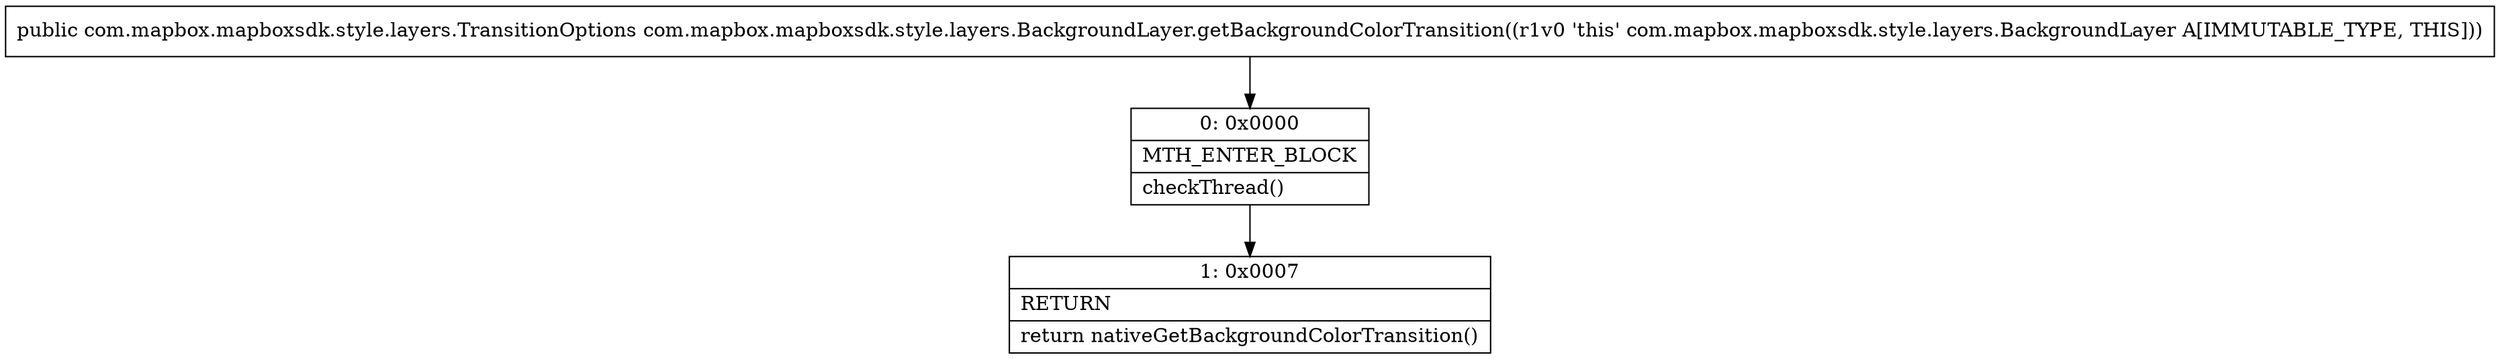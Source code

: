 digraph "CFG forcom.mapbox.mapboxsdk.style.layers.BackgroundLayer.getBackgroundColorTransition()Lcom\/mapbox\/mapboxsdk\/style\/layers\/TransitionOptions;" {
Node_0 [shape=record,label="{0\:\ 0x0000|MTH_ENTER_BLOCK\l|checkThread()\l}"];
Node_1 [shape=record,label="{1\:\ 0x0007|RETURN\l|return nativeGetBackgroundColorTransition()\l}"];
MethodNode[shape=record,label="{public com.mapbox.mapboxsdk.style.layers.TransitionOptions com.mapbox.mapboxsdk.style.layers.BackgroundLayer.getBackgroundColorTransition((r1v0 'this' com.mapbox.mapboxsdk.style.layers.BackgroundLayer A[IMMUTABLE_TYPE, THIS])) }"];
MethodNode -> Node_0;
Node_0 -> Node_1;
}

